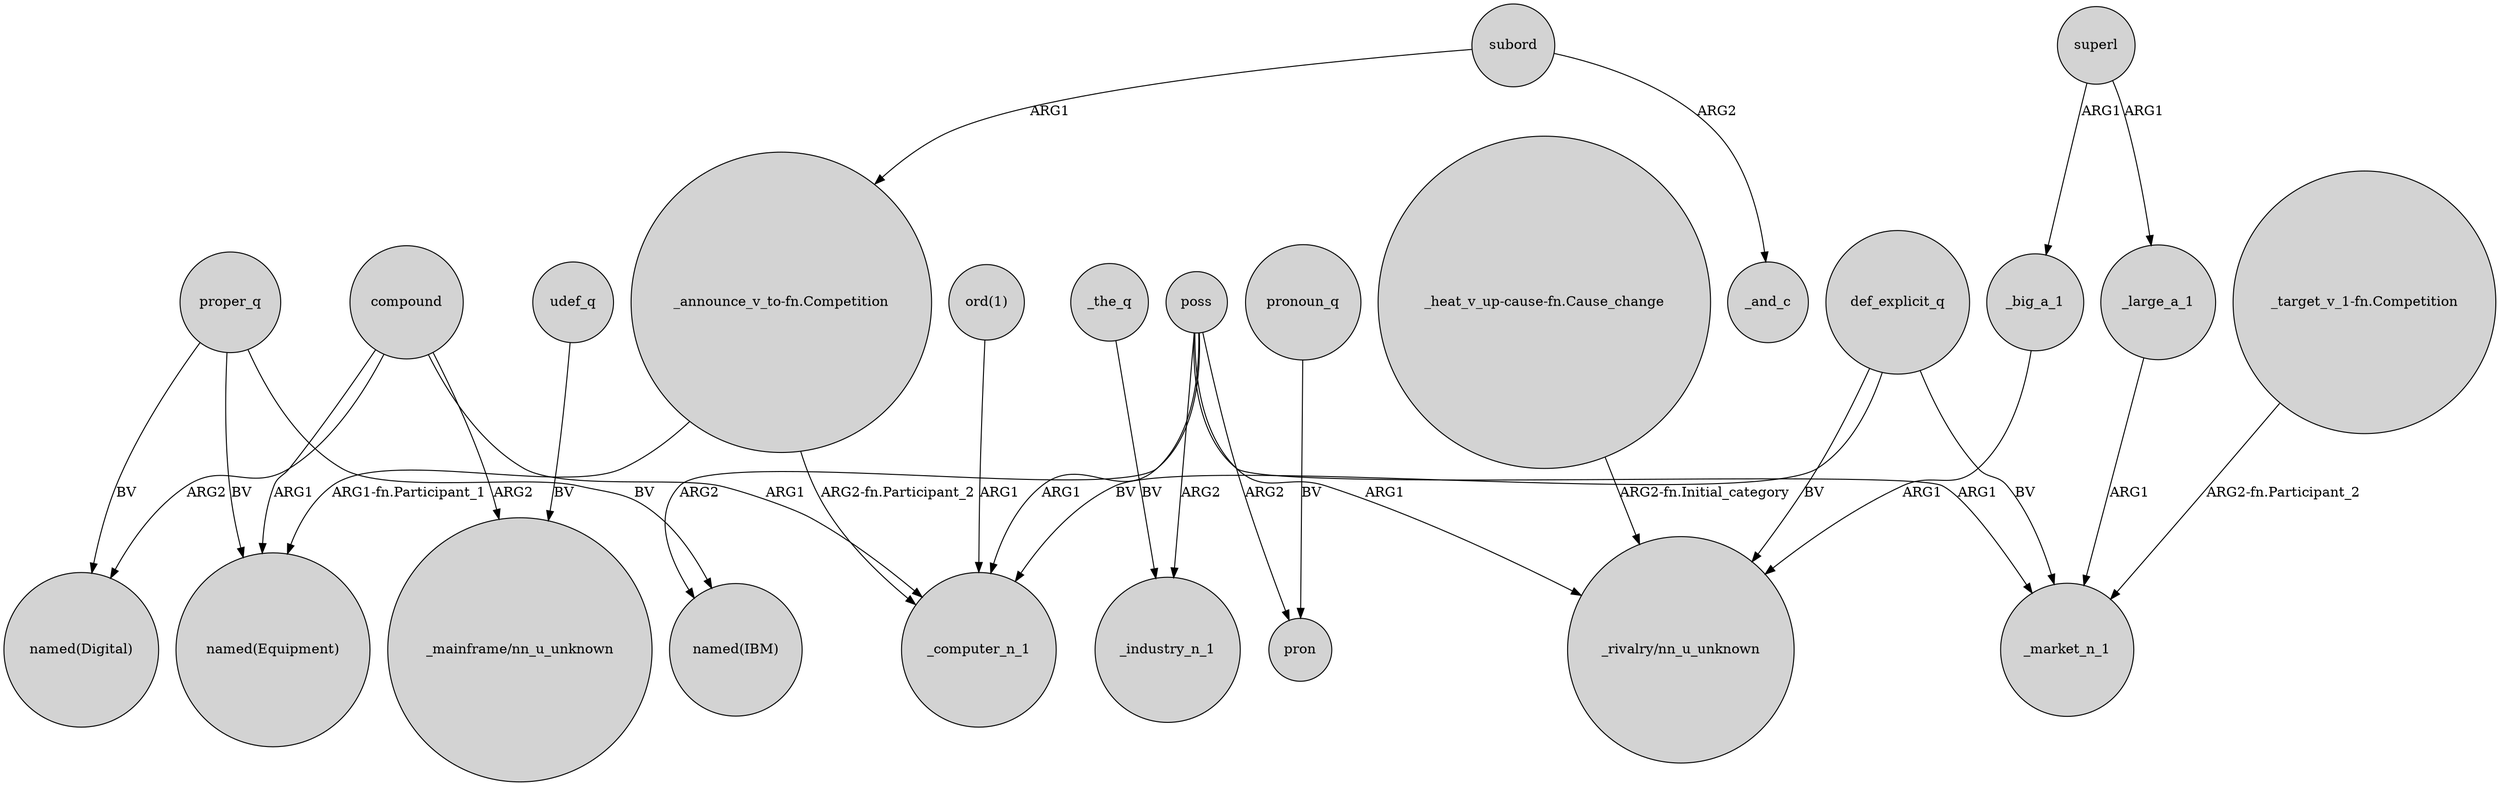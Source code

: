 digraph {
	node [shape=circle style=filled]
	compound -> _computer_n_1 [label=ARG1]
	compound -> "named(Equipment)" [label=ARG1]
	proper_q -> "named(Equipment)" [label=BV]
	subord -> "_announce_v_to-fn.Competition" [label=ARG1]
	def_explicit_q -> _computer_n_1 [label=BV]
	poss -> "named(IBM)" [label=ARG2]
	proper_q -> "named(IBM)" [label=BV]
	subord -> _and_c [label=ARG2]
	"ord(1)" -> _computer_n_1 [label=ARG1]
	poss -> "_rivalry/nn_u_unknown" [label=ARG1]
	"_announce_v_to-fn.Competition" -> _computer_n_1 [label="ARG2-fn.Participant_2"]
	udef_q -> "_mainframe/nn_u_unknown" [label=BV]
	proper_q -> "named(Digital)" [label=BV]
	poss -> _market_n_1 [label=ARG1]
	poss -> _industry_n_1 [label=ARG2]
	pronoun_q -> pron [label=BV]
	_big_a_1 -> "_rivalry/nn_u_unknown" [label=ARG1]
	"_heat_v_up-cause-fn.Cause_change" -> "_rivalry/nn_u_unknown" [label="ARG2-fn.Initial_category"]
	poss -> pron [label=ARG2]
	"_announce_v_to-fn.Competition" -> "named(Equipment)" [label="ARG1-fn.Participant_1"]
	superl -> _big_a_1 [label=ARG1]
	def_explicit_q -> _market_n_1 [label=BV]
	_large_a_1 -> _market_n_1 [label=ARG1]
	"_target_v_1-fn.Competition" -> _market_n_1 [label="ARG2-fn.Participant_2"]
	compound -> "named(Digital)" [label=ARG2]
	compound -> "_mainframe/nn_u_unknown" [label=ARG2]
	poss -> _computer_n_1 [label=ARG1]
	_the_q -> _industry_n_1 [label=BV]
	superl -> _large_a_1 [label=ARG1]
	def_explicit_q -> "_rivalry/nn_u_unknown" [label=BV]
}
